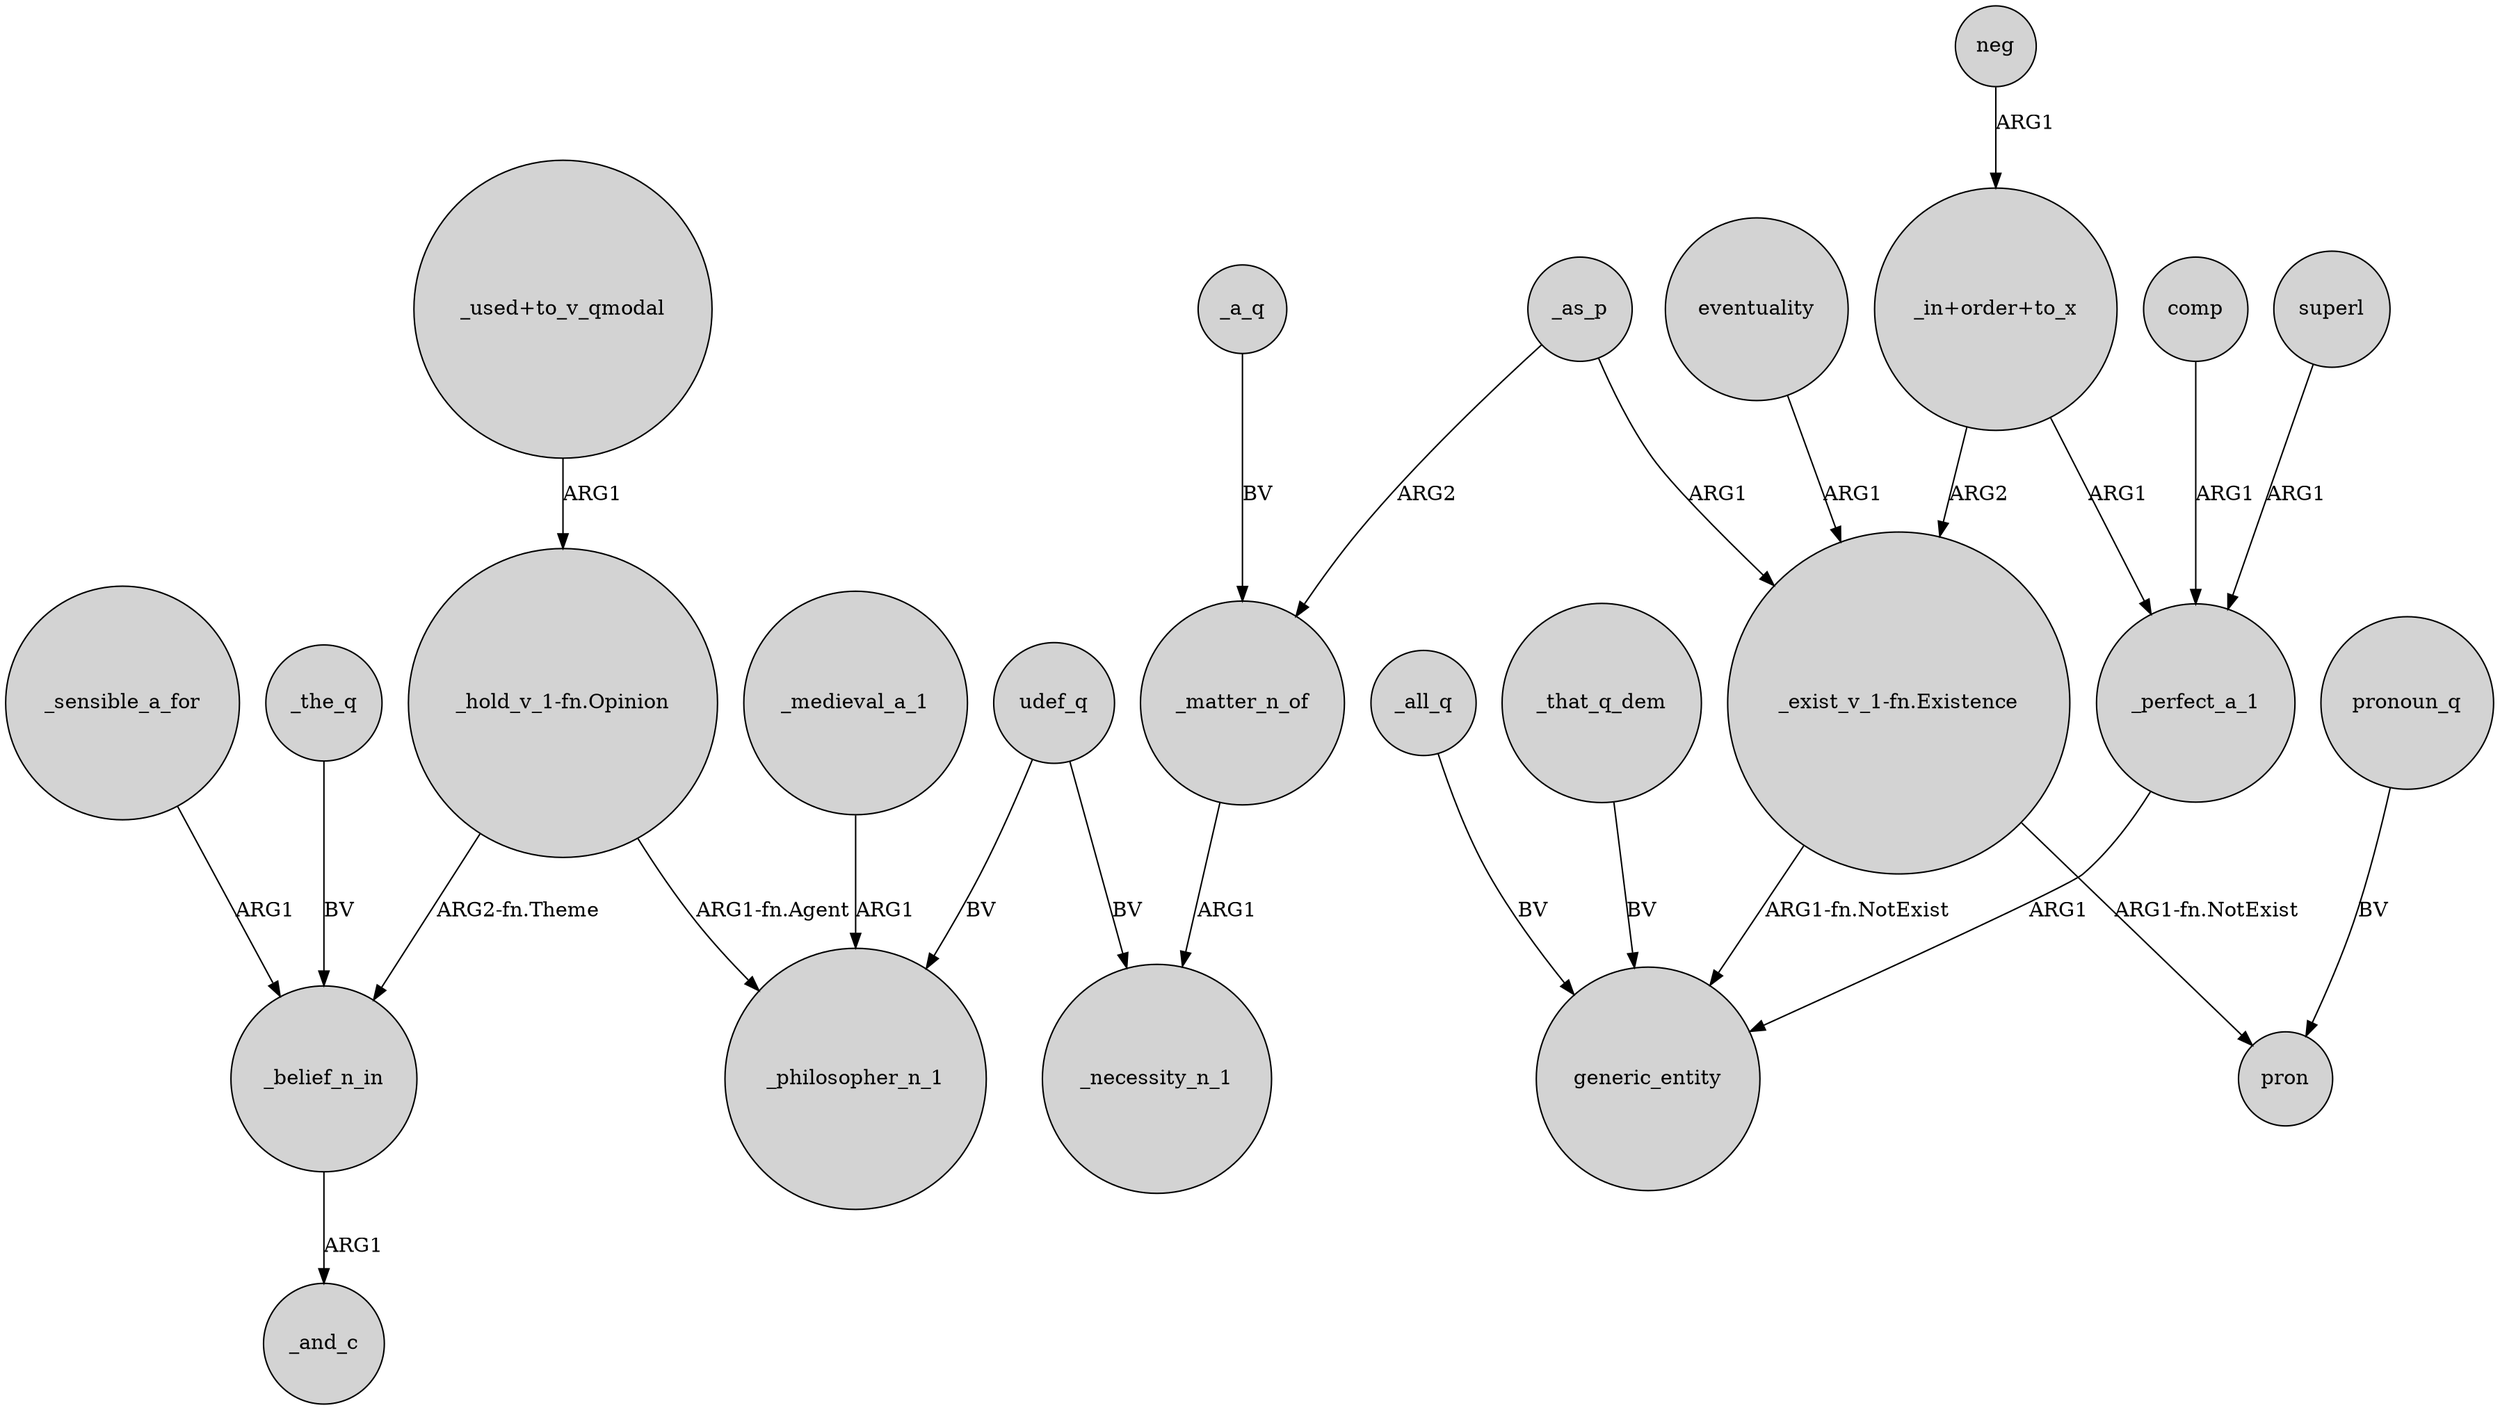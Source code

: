 digraph {
	node [shape=circle style=filled]
	_matter_n_of -> _necessity_n_1 [label=ARG1]
	superl -> _perfect_a_1 [label=ARG1]
	_perfect_a_1 -> generic_entity [label=ARG1]
	eventuality -> "_exist_v_1-fn.Existence" [label=ARG1]
	_sensible_a_for -> _belief_n_in [label=ARG1]
	"_hold_v_1-fn.Opinion" -> _philosopher_n_1 [label="ARG1-fn.Agent"]
	_that_q_dem -> generic_entity [label=BV]
	neg -> "_in+order+to_x" [label=ARG1]
	_medieval_a_1 -> _philosopher_n_1 [label=ARG1]
	_as_p -> _matter_n_of [label=ARG2]
	"_exist_v_1-fn.Existence" -> generic_entity [label="ARG1-fn.NotExist"]
	udef_q -> _philosopher_n_1 [label=BV]
	comp -> _perfect_a_1 [label=ARG1]
	_all_q -> generic_entity [label=BV]
	pronoun_q -> pron [label=BV]
	_as_p -> "_exist_v_1-fn.Existence" [label=ARG1]
	"_exist_v_1-fn.Existence" -> pron [label="ARG1-fn.NotExist"]
	"_in+order+to_x" -> "_exist_v_1-fn.Existence" [label=ARG2]
	"_hold_v_1-fn.Opinion" -> _belief_n_in [label="ARG2-fn.Theme"]
	udef_q -> _necessity_n_1 [label=BV]
	"_in+order+to_x" -> _perfect_a_1 [label=ARG1]
	_belief_n_in -> _and_c [label=ARG1]
	_the_q -> _belief_n_in [label=BV]
	_a_q -> _matter_n_of [label=BV]
	"_used+to_v_qmodal" -> "_hold_v_1-fn.Opinion" [label=ARG1]
}

